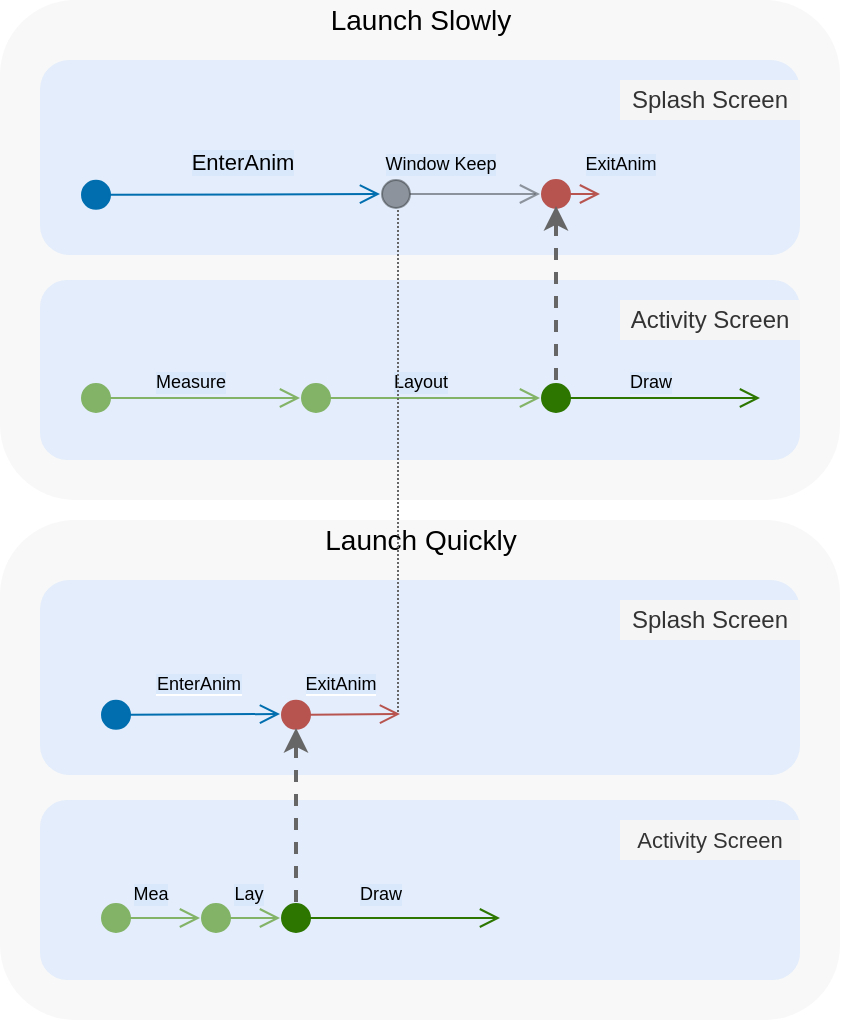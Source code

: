 <mxfile version="14.9.5" type="github">
  <diagram id="IcKA7xQaq5MA28Ch4QyI" name="Page-1">
    <mxGraphModel dx="759" dy="458" grid="1" gridSize="10" guides="1" tooltips="1" connect="1" arrows="1" fold="1" page="1" pageScale="1" pageWidth="827" pageHeight="1169" math="0" shadow="0">
      <root>
        <mxCell id="0" />
        <mxCell id="1" parent="0" />
        <mxCell id="fTS3_i2XzotSO6842U6D-52" value="" style="rounded=1;whiteSpace=wrap;html=1;shadow=0;glass=0;sketch=0;opacity=70;fillColor=#f5f5f5;fontColor=#333333;strokeColor=none;" vertex="1" parent="1">
          <mxGeometry x="170" y="590" width="420" height="250" as="geometry" />
        </mxCell>
        <mxCell id="fTS3_i2XzotSO6842U6D-53" value="&lt;span style=&quot;font-size: 14px&quot;&gt;Launch Quickly&lt;/span&gt;" style="text;html=1;strokeColor=none;fillColor=none;align=center;verticalAlign=middle;whiteSpace=wrap;rounded=0;" vertex="1" parent="1">
          <mxGeometry x="304.66" y="590" width="150.68" height="20" as="geometry" />
        </mxCell>
        <mxCell id="fTS3_i2XzotSO6842U6D-50" value="" style="rounded=1;whiteSpace=wrap;html=1;shadow=0;glass=0;sketch=0;opacity=70;fillColor=#f5f5f5;fontColor=#333333;strokeColor=none;" vertex="1" parent="1">
          <mxGeometry x="170" y="330" width="420" height="250" as="geometry" />
        </mxCell>
        <mxCell id="fTS3_i2XzotSO6842U6D-16" value="" style="rounded=1;whiteSpace=wrap;html=1;shadow=0;glass=0;sketch=0;opacity=70;fillColor=#dae8fc;strokeColor=none;" vertex="1" parent="1">
          <mxGeometry x="190" y="470" width="380" height="90" as="geometry" />
        </mxCell>
        <mxCell id="fTS3_i2XzotSO6842U6D-22" value="Draw" style="html=1;verticalAlign=bottom;startArrow=circle;startFill=1;endArrow=open;startSize=6;endSize=8;fontSize=9;fillColor=#60a917;strokeColor=#2D7600;horizontal=1;labelBackgroundColor=#DAE8FC;" edge="1" parent="1">
          <mxGeometry width="80" relative="1" as="geometry">
            <mxPoint x="440" y="529" as="sourcePoint" />
            <mxPoint x="550" y="529" as="targetPoint" />
          </mxGeometry>
        </mxCell>
        <mxCell id="fTS3_i2XzotSO6842U6D-23" value="&lt;font style=&quot;font-size: 12px&quot;&gt;Activity Screen&lt;/font&gt;" style="text;html=1;fillColor=#f5f5f5;align=center;verticalAlign=middle;whiteSpace=wrap;rounded=0;fontColor=#333333;" vertex="1" parent="1">
          <mxGeometry x="480" y="480" width="90" height="20" as="geometry" />
        </mxCell>
        <mxCell id="fTS3_i2XzotSO6842U6D-24" value="Measure" style="html=1;verticalAlign=bottom;startArrow=circle;startFill=1;endArrow=open;startSize=6;endSize=8;fontSize=9;fillColor=#d5e8d4;strokeColor=#82b366;labelBackgroundColor=#DAE8FC;" edge="1" parent="1">
          <mxGeometry width="80" relative="1" as="geometry">
            <mxPoint x="210" y="529" as="sourcePoint" />
            <mxPoint x="320" y="529" as="targetPoint" />
          </mxGeometry>
        </mxCell>
        <mxCell id="fTS3_i2XzotSO6842U6D-25" value="Layout" style="html=1;verticalAlign=bottom;startArrow=circle;startFill=1;endArrow=open;startSize=6;endSize=8;fontSize=9;fillColor=#d5e8d4;strokeColor=#82b366;labelBackgroundColor=#DAE8FC;" edge="1" parent="1">
          <mxGeometry width="80" relative="1" as="geometry">
            <mxPoint x="320" y="529" as="sourcePoint" />
            <mxPoint x="440" y="529" as="targetPoint" />
          </mxGeometry>
        </mxCell>
        <mxCell id="fTS3_i2XzotSO6842U6D-30" value="" style="rounded=1;whiteSpace=wrap;html=1;shadow=0;glass=0;sketch=0;opacity=70;fillColor=#dae8fc;strokeColor=none;" vertex="1" parent="1">
          <mxGeometry x="190" y="360" width="380" height="97.46" as="geometry" />
        </mxCell>
        <mxCell id="fTS3_i2XzotSO6842U6D-31" value="&lt;font style=&quot;font-size: 11px&quot;&gt;EnterAnim&lt;/font&gt;" style="html=1;verticalAlign=bottom;startArrow=circle;startFill=1;endArrow=open;startSize=6;endSize=8;fontSize=9;fillColor=#1ba1e2;strokeColor=#006EAF;labelBackgroundColor=#DAE8FC;" edge="1" parent="1">
          <mxGeometry x="0.077" y="7" width="80" relative="1" as="geometry">
            <mxPoint x="210" y="427.46" as="sourcePoint" />
            <mxPoint x="360" y="427" as="targetPoint" />
            <mxPoint as="offset" />
          </mxGeometry>
        </mxCell>
        <mxCell id="fTS3_i2XzotSO6842U6D-33" value="ExitAnim" style="html=1;verticalAlign=bottom;startArrow=circle;startFill=1;endArrow=open;startSize=6;endSize=8;fontSize=9;fillColor=#f8cecc;strokeColor=#b85450;labelBackgroundColor=#DAE8FC;gradientColor=#ea6b66;" edge="1" parent="1">
          <mxGeometry x="1" y="12" width="80" relative="1" as="geometry">
            <mxPoint x="440" y="427" as="sourcePoint" />
            <mxPoint x="470" y="427" as="targetPoint" />
            <mxPoint x="10" y="5" as="offset" />
          </mxGeometry>
        </mxCell>
        <mxCell id="fTS3_i2XzotSO6842U6D-35" value="&lt;font style=&quot;font-size: 12px&quot;&gt;Splash Screen&lt;/font&gt;" style="text;html=1;fillColor=#f5f5f5;align=center;verticalAlign=middle;whiteSpace=wrap;rounded=0;fontColor=#333333;" vertex="1" parent="1">
          <mxGeometry x="480" y="370" width="90" height="20" as="geometry" />
        </mxCell>
        <mxCell id="fTS3_i2XzotSO6842U6D-36" value="" style="rounded=1;whiteSpace=wrap;html=1;shadow=0;glass=0;sketch=0;opacity=70;fillColor=#dae8fc;strokeColor=none;" vertex="1" parent="1">
          <mxGeometry x="190" y="730" width="380" height="90" as="geometry" />
        </mxCell>
        <mxCell id="fTS3_i2XzotSO6842U6D-37" value="Draw" style="html=1;verticalAlign=bottom;startArrow=circle;startFill=1;endArrow=open;startSize=6;endSize=8;fontSize=9;fillColor=#60a917;strokeColor=#2D7600;labelBackgroundColor=#DAE8FC;" edge="1" parent="1">
          <mxGeometry x="-0.091" y="4" width="80" relative="1" as="geometry">
            <mxPoint x="310" y="789" as="sourcePoint" />
            <mxPoint x="420" y="789" as="targetPoint" />
            <mxPoint as="offset" />
          </mxGeometry>
        </mxCell>
        <mxCell id="fTS3_i2XzotSO6842U6D-38" value="&lt;font style=&quot;font-size: 11px&quot;&gt;Activity Screen&lt;/font&gt;" style="text;html=1;fillColor=#f5f5f5;align=center;verticalAlign=middle;whiteSpace=wrap;rounded=0;fontColor=#333333;" vertex="1" parent="1">
          <mxGeometry x="480" y="740" width="90" height="20" as="geometry" />
        </mxCell>
        <mxCell id="fTS3_i2XzotSO6842U6D-41" value="" style="rounded=1;whiteSpace=wrap;html=1;shadow=0;glass=0;sketch=0;opacity=70;fillColor=#dae8fc;strokeColor=none;" vertex="1" parent="1">
          <mxGeometry x="190" y="620" width="380" height="97.46" as="geometry" />
        </mxCell>
        <mxCell id="fTS3_i2XzotSO6842U6D-42" value="&lt;span style=&quot;background-color: rgb(218 , 232 , 252)&quot;&gt;EnterAnim&lt;/span&gt;" style="html=1;verticalAlign=bottom;startArrow=circle;startFill=1;endArrow=open;startSize=6;endSize=8;fontSize=9;fillColor=#1ba1e2;strokeColor=#006EAF;" edge="1" parent="1">
          <mxGeometry x="0.091" y="7" width="80" relative="1" as="geometry">
            <mxPoint x="220" y="687.46" as="sourcePoint" />
            <mxPoint x="310" y="687" as="targetPoint" />
            <mxPoint as="offset" />
          </mxGeometry>
        </mxCell>
        <mxCell id="fTS3_i2XzotSO6842U6D-44" value="&lt;span style=&quot;background-color: rgb(218 , 232 , 252)&quot;&gt;ExitAnim&lt;/span&gt;" style="html=1;verticalAlign=bottom;startArrow=circle;startFill=1;endArrow=open;startSize=6;endSize=8;fontSize=9;fillColor=#f8cecc;strokeColor=#b85450;gradientColor=#ea6b66;" edge="1" parent="1">
          <mxGeometry x="0.002" y="7" width="80" relative="1" as="geometry">
            <mxPoint x="310" y="687.46" as="sourcePoint" />
            <mxPoint x="370" y="687" as="targetPoint" />
            <mxPoint as="offset" />
          </mxGeometry>
        </mxCell>
        <mxCell id="fTS3_i2XzotSO6842U6D-46" value="&lt;font style=&quot;font-size: 12px&quot;&gt;Splash Screen&lt;/font&gt;" style="text;html=1;fillColor=#f5f5f5;align=center;verticalAlign=middle;whiteSpace=wrap;rounded=0;fontColor=#333333;" vertex="1" parent="1">
          <mxGeometry x="480" y="630" width="90" height="20" as="geometry" />
        </mxCell>
        <mxCell id="fTS3_i2XzotSO6842U6D-51" value="&lt;span style=&quot;font-size: 14px&quot;&gt;Launch Slowly&lt;/span&gt;" style="text;html=1;strokeColor=none;fillColor=none;align=center;verticalAlign=middle;whiteSpace=wrap;rounded=0;" vertex="1" parent="1">
          <mxGeometry x="304.66" y="330" width="150.68" height="20" as="geometry" />
        </mxCell>
        <mxCell id="fTS3_i2XzotSO6842U6D-55" value="Lay" style="html=1;verticalAlign=bottom;startArrow=circle;startFill=1;endArrow=open;startSize=6;endSize=8;fontSize=9;fillColor=#d5e8d4;strokeColor=#82b366;labelBackgroundColor=#DAE8FC;" edge="1" parent="1">
          <mxGeometry x="0.2" y="4" width="80" relative="1" as="geometry">
            <mxPoint x="270" y="789" as="sourcePoint" />
            <mxPoint x="310" y="789" as="targetPoint" />
            <Array as="points" />
            <mxPoint as="offset" />
          </mxGeometry>
        </mxCell>
        <mxCell id="fTS3_i2XzotSO6842U6D-56" value="Mea" style="html=1;verticalAlign=bottom;startArrow=circle;startFill=1;endArrow=open;startSize=6;endSize=8;fontSize=9;fillColor=#d5e8d4;strokeColor=#82b366;labelBackgroundColor=#DAE8FC;" edge="1" parent="1">
          <mxGeometry y="4" width="80" relative="1" as="geometry">
            <mxPoint x="220" y="789" as="sourcePoint" />
            <mxPoint x="270" y="789" as="targetPoint" />
            <mxPoint as="offset" />
          </mxGeometry>
        </mxCell>
        <mxCell id="fTS3_i2XzotSO6842U6D-59" value="" style="endArrow=classic;html=1;labelBackgroundColor=#DAE8FC;fontSize=9;dashed=1;strokeWidth=2;fillColor=#f5f5f5;strokeColor=#666666;gradientColor=#b3b3b3;" edge="1" parent="1">
          <mxGeometry width="50" height="50" relative="1" as="geometry">
            <mxPoint x="448" y="520" as="sourcePoint" />
            <mxPoint x="448" y="433" as="targetPoint" />
          </mxGeometry>
        </mxCell>
        <mxCell id="fTS3_i2XzotSO6842U6D-60" value="" style="endArrow=classic;html=1;labelBackgroundColor=#DAE8FC;fontSize=9;dashed=1;strokeWidth=2;fillColor=#f5f5f5;strokeColor=#666666;gradientColor=#b3b3b3;" edge="1" parent="1">
          <mxGeometry width="50" height="50" relative="1" as="geometry">
            <mxPoint x="318" y="781" as="sourcePoint" />
            <mxPoint x="318" y="694" as="targetPoint" />
          </mxGeometry>
        </mxCell>
        <mxCell id="fTS3_i2XzotSO6842U6D-62" value="" style="endArrow=none;dashed=1;html=1;strokeWidth=1;labelBackgroundColor=#DAE8FC;fontSize=9;fillColor=#f5f5f5;strokeColor=#666666;dashPattern=1 1;gradientColor=#b3b3b3;" edge="1" parent="1">
          <mxGeometry width="50" height="50" relative="1" as="geometry">
            <mxPoint x="369" y="686" as="sourcePoint" />
            <mxPoint x="369" y="434" as="targetPoint" />
          </mxGeometry>
        </mxCell>
        <mxCell id="fTS3_i2XzotSO6842U6D-34" value="Window Keep" style="html=1;verticalAlign=bottom;startArrow=circle;startFill=1;endArrow=open;startSize=6;endSize=8;fontSize=9;fillColor=#f9f7ed;strokeColor=#36393d;opacity=50;labelBackgroundColor=#DAE8FC;" edge="1" parent="1">
          <mxGeometry x="-0.25" y="7" width="80" relative="1" as="geometry">
            <mxPoint x="360" y="427" as="sourcePoint" />
            <mxPoint x="440" y="427" as="targetPoint" />
            <mxPoint as="offset" />
          </mxGeometry>
        </mxCell>
      </root>
    </mxGraphModel>
  </diagram>
</mxfile>
